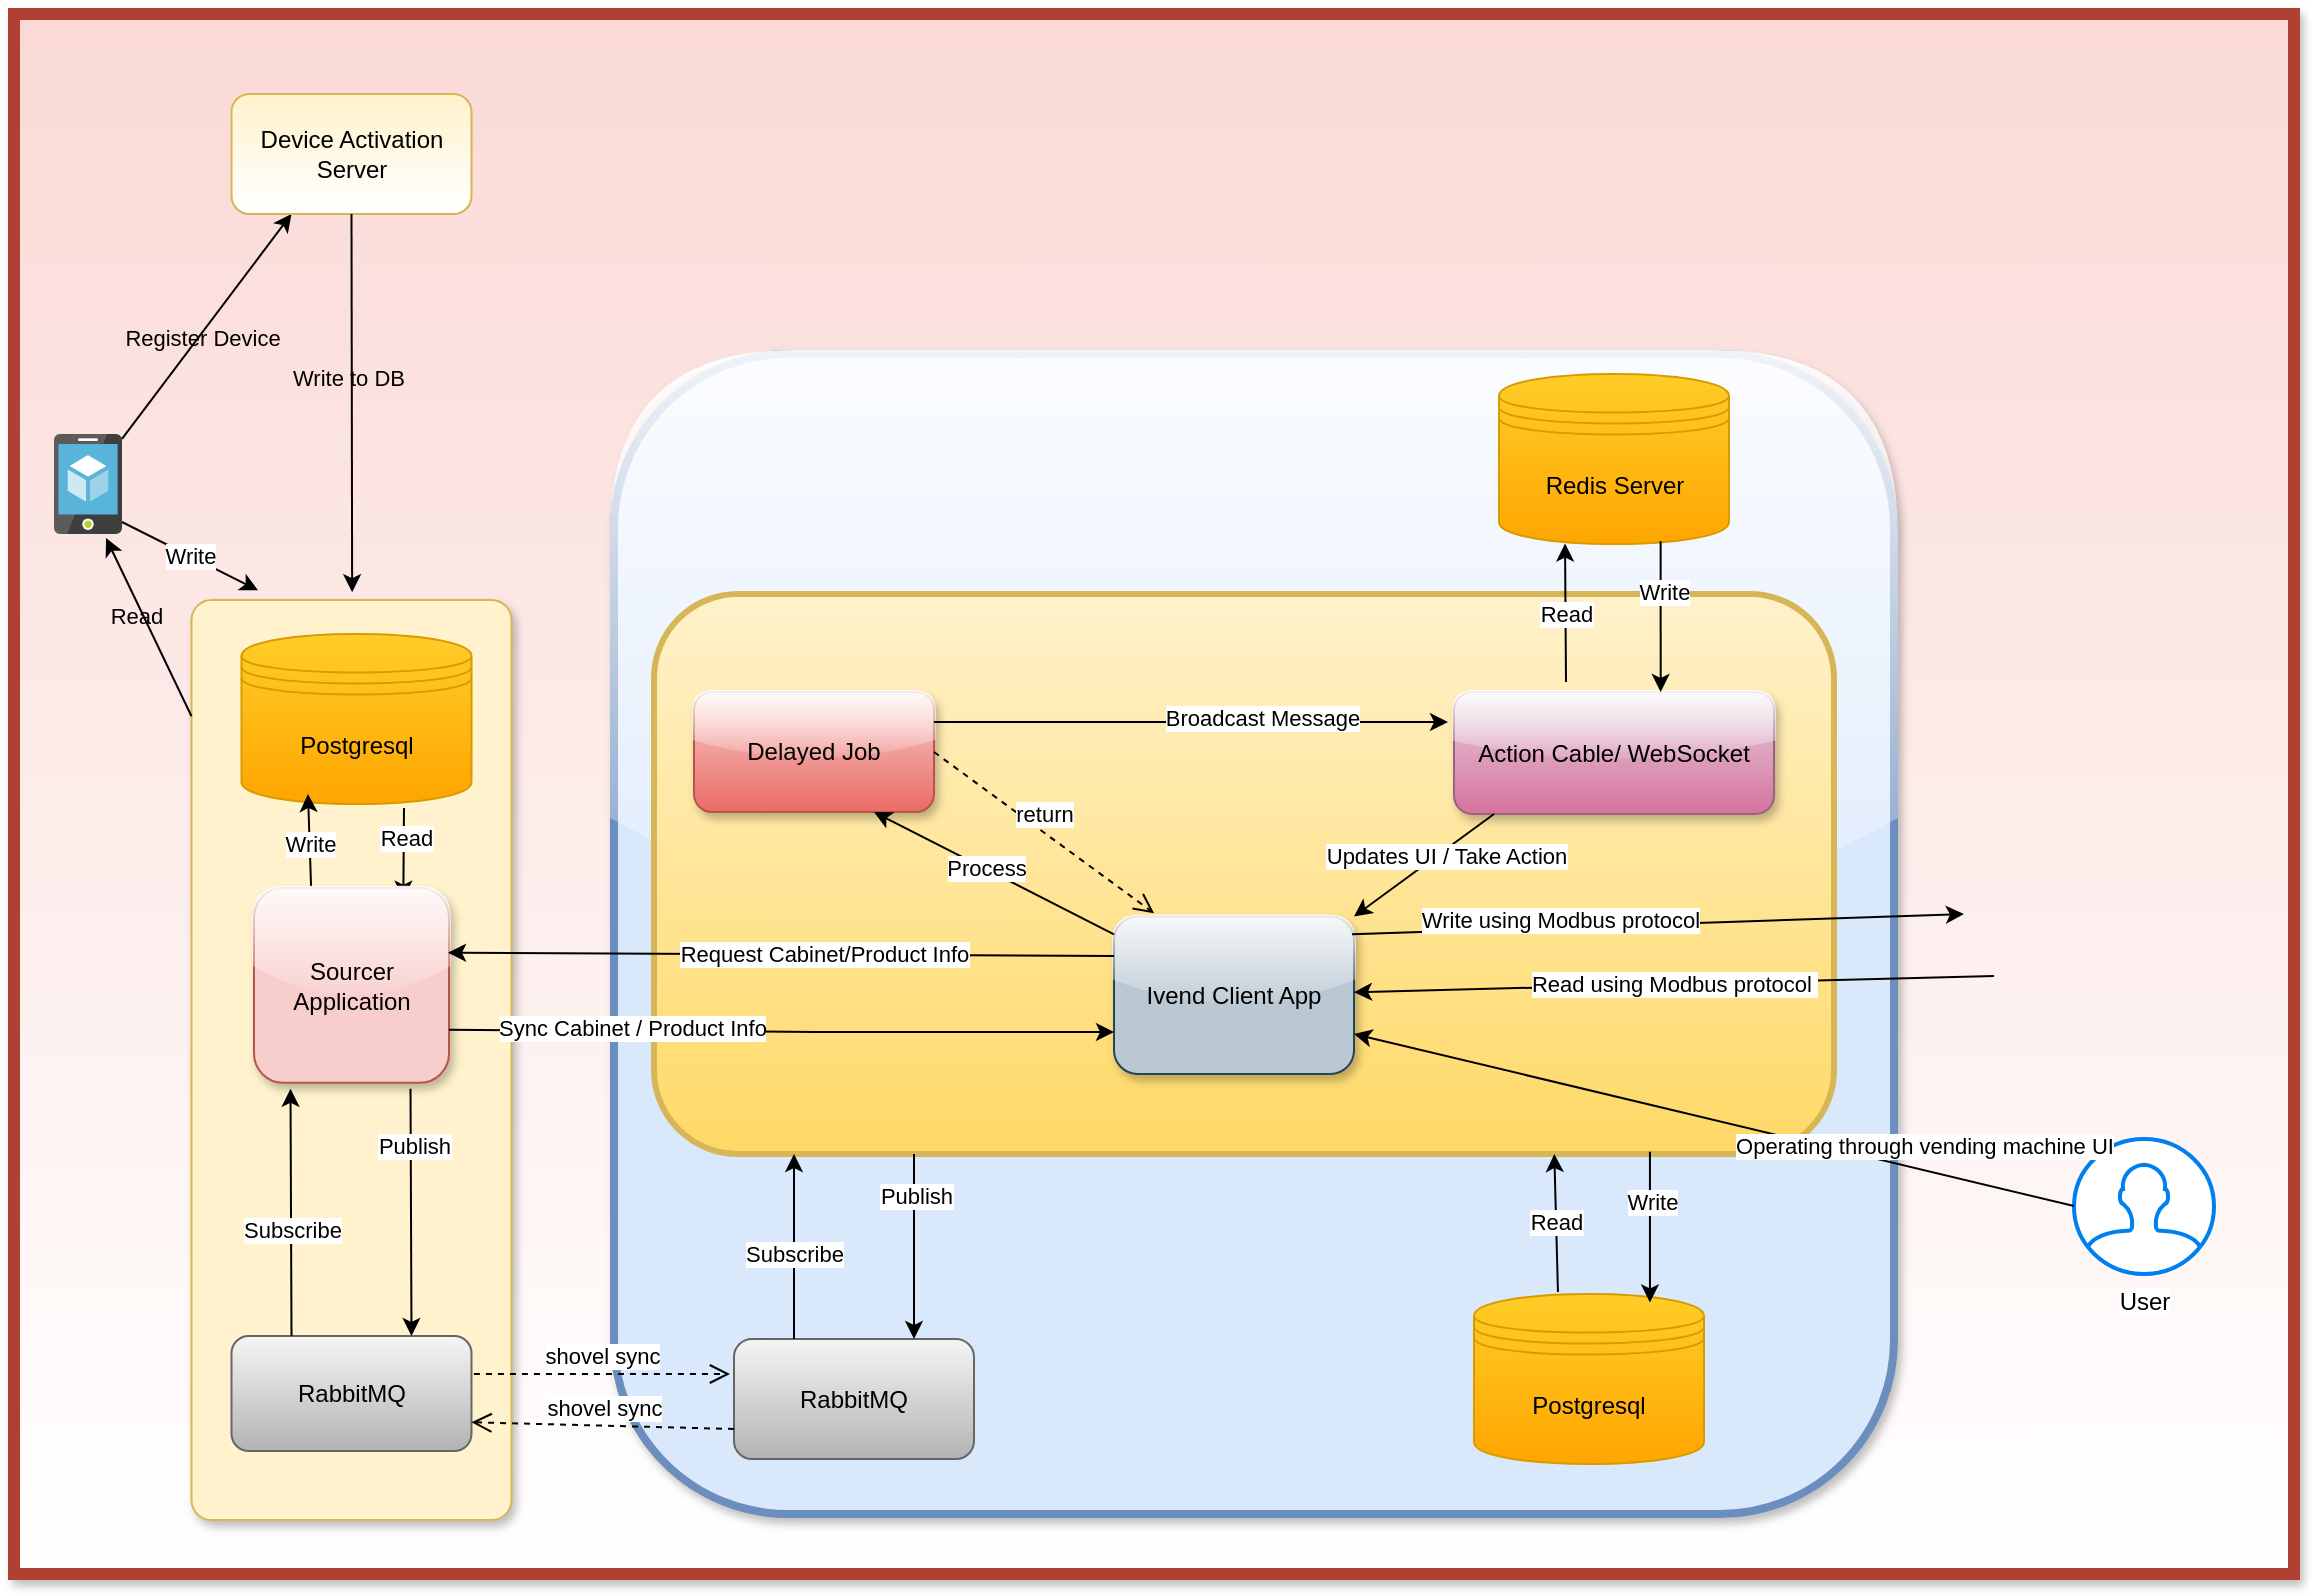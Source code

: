 <mxfile version="13.1.2" type="github">
  <diagram id="xoZPzFlmaSp1hnfD2v14" name="Page-1">
    <mxGraphModel dx="2032" dy="1769" grid="1" gridSize="10" guides="1" tooltips="1" connect="1" arrows="1" fold="1" page="1" pageScale="1" pageWidth="850" pageHeight="1100" math="0" shadow="0">
      <root>
        <mxCell id="0" />
        <mxCell id="1" parent="0" />
        <mxCell id="39ve_CgXmUywYCEbx6uL-2" value="" style="verticalLabelPosition=bottom;verticalAlign=top;html=1;shape=mxgraph.basic.rect;fillColor2=none;strokeWidth=6;size=20;indent=5;fillColor=#fad9d5;strokeColor=#ae4132;shadow=1;gradientColor=#ffffff;" parent="1" vertex="1">
          <mxGeometry x="-30" y="-160" width="1140" height="780" as="geometry" />
        </mxCell>
        <mxCell id="xF51GjXkcUq14_9qOw0B-2" value="" style="shape=mxgraph.mockup.containers.marginRect;rectMarginTop=10;strokeColor=#d6b656;strokeWidth=1;dashed=0;rounded=1;arcSize=5;recursiveResize=0;shadow=1;fillColor=#fff2cc;" parent="1" vertex="1">
          <mxGeometry x="58.75" y="123" width="160" height="470" as="geometry" />
        </mxCell>
        <mxCell id="xF51GjXkcUq14_9qOw0B-4" value="RabbitMQ" style="rounded=1;whiteSpace=wrap;html=1;gradientColor=#b3b3b3;fillColor=#f5f5f5;strokeColor=#666666;" parent="xF51GjXkcUq14_9qOw0B-2" vertex="1">
          <mxGeometry x="20" y="378" width="120" height="57.5" as="geometry" />
        </mxCell>
        <mxCell id="xF51GjXkcUq14_9qOw0B-8" value="" style="endArrow=classic;html=1;entryX=0.75;entryY=0;entryDx=0;entryDy=0;" parent="xF51GjXkcUq14_9qOw0B-2" target="xF51GjXkcUq14_9qOw0B-4" edge="1">
          <mxGeometry width="50" height="50" relative="1" as="geometry">
            <mxPoint x="109.5" y="254.38" as="sourcePoint" />
            <mxPoint x="109.5" y="346.88" as="targetPoint" />
            <Array as="points" />
          </mxGeometry>
        </mxCell>
        <mxCell id="xF51GjXkcUq14_9qOw0B-9" value="Publish" style="edgeLabel;html=1;align=center;verticalAlign=middle;resizable=0;points=[];" parent="xF51GjXkcUq14_9qOw0B-8" vertex="1" connectable="0">
          <mxGeometry x="-0.542" y="1" relative="1" as="geometry">
            <mxPoint as="offset" />
          </mxGeometry>
        </mxCell>
        <mxCell id="xF51GjXkcUq14_9qOw0B-10" value="" style="endArrow=classic;html=1;entryX=0.75;entryY=1;entryDx=0;entryDy=0;exitX=0.25;exitY=0;exitDx=0;exitDy=0;" parent="xF51GjXkcUq14_9qOw0B-2" source="xF51GjXkcUq14_9qOw0B-4" edge="1">
          <mxGeometry width="50" height="50" relative="1" as="geometry">
            <mxPoint x="49.5" y="346.88" as="sourcePoint" />
            <mxPoint x="49.5" y="254.38" as="targetPoint" />
          </mxGeometry>
        </mxCell>
        <mxCell id="xF51GjXkcUq14_9qOw0B-11" value="Subscribe" style="edgeLabel;html=1;align=center;verticalAlign=middle;resizable=0;points=[];" parent="xF51GjXkcUq14_9qOw0B-10" vertex="1" connectable="0">
          <mxGeometry x="-0.331" relative="1" as="geometry">
            <mxPoint y="-12" as="offset" />
          </mxGeometry>
        </mxCell>
        <mxCell id="PLzoxAE0oAlwpOkitxPc-1" value="Postgresql" style="shape=datastore;whiteSpace=wrap;html=1;gradientColor=#ffa500;fillColor=#ffcd28;strokeColor=#d79b00;" vertex="1" parent="xF51GjXkcUq14_9qOw0B-2">
          <mxGeometry x="25" y="27" width="115" height="85" as="geometry" />
        </mxCell>
        <mxCell id="PLzoxAE0oAlwpOkitxPc-2" value="" style="endArrow=classic;html=1;entryX=0.765;entryY=0.05;entryDx=0;entryDy=0;entryPerimeter=0;" edge="1" parent="xF51GjXkcUq14_9qOw0B-2">
          <mxGeometry width="50" height="50" relative="1" as="geometry">
            <mxPoint x="106.25" y="114" as="sourcePoint" />
            <mxPoint x="105.915" y="159.37" as="targetPoint" />
            <Array as="points" />
          </mxGeometry>
        </mxCell>
        <mxCell id="PLzoxAE0oAlwpOkitxPc-3" value="Read" style="edgeLabel;html=1;align=center;verticalAlign=middle;resizable=0;points=[];" vertex="1" connectable="0" parent="PLzoxAE0oAlwpOkitxPc-2">
          <mxGeometry x="-0.34" y="1" relative="1" as="geometry">
            <mxPoint as="offset" />
          </mxGeometry>
        </mxCell>
        <mxCell id="PLzoxAE0oAlwpOkitxPc-4" value="Write" style="endArrow=classic;html=1;exitX=0.365;exitY=-0.012;exitDx=0;exitDy=0;exitPerimeter=0;" edge="1" parent="xF51GjXkcUq14_9qOw0B-2">
          <mxGeometry width="50" height="50" relative="1" as="geometry">
            <mxPoint x="59.915" y="157.1" as="sourcePoint" />
            <mxPoint x="58.25" y="107" as="targetPoint" />
          </mxGeometry>
        </mxCell>
        <mxCell id="39ve_CgXmUywYCEbx6uL-6" value="&lt;meta charset=&quot;utf-8&quot; style=&quot;&quot;&gt;&lt;span style=&quot;font-family: Helvetica; font-size: 12px; font-style: normal; font-variant-ligatures: normal; font-variant-caps: normal; font-weight: 400; letter-spacing: normal; orphans: 2; text-align: center; text-indent: 0px; text-transform: none; widows: 2; word-spacing: 0px; -webkit-text-stroke-width: 0px; background-color: rgb(248, 249, 250); text-decoration-style: initial; text-decoration-color: initial; float: none; display: inline !important;&quot;&gt;Postgresql&lt;/span&gt;" style="rounded=1;whiteSpace=wrap;html=1;labelBackgroundColor=#9933FF;fillColor=#dae8fc;strokeColor=#6c8ebf;shadow=1;glass=1;strokeWidth=4;" parent="1" vertex="1">
          <mxGeometry x="270" y="10" width="640" height="580" as="geometry" />
        </mxCell>
        <mxCell id="rZ3tqkPkwBDZJlSS5pZd-38" value="" style="rounded=1;whiteSpace=wrap;html=1;labelBackgroundColor=#D4E1F5;fillColor=#fff2cc;strokeColor=#d6b656;gradientColor=#ffd966;strokeWidth=3;" parent="1" vertex="1">
          <mxGeometry x="290" y="130" width="590" height="280" as="geometry" />
        </mxCell>
        <mxCell id="39ve_CgXmUywYCEbx6uL-1" value="Postgresql" style="shape=datastore;whiteSpace=wrap;html=1;gradientColor=#ffa500;fillColor=#ffcd28;strokeColor=#d79b00;" parent="1" vertex="1">
          <mxGeometry x="700" y="480" width="115" height="85" as="geometry" />
        </mxCell>
        <object label="Sourcer&lt;br&gt;Application" id="39ve_CgXmUywYCEbx6uL-4">
          <mxCell style="whiteSpace=wrap;aspect=fixed;labelBackgroundColor=none;labelBorderColor=none;html=1;fillColor=#f8cecc;strokeColor=#b85450;shadow=1;rounded=1;glass=1;gradientColor=none;" parent="1" vertex="1">
            <mxGeometry x="90" y="276.88" width="97.5" height="97.5" as="geometry" />
          </mxCell>
        </object>
        <mxCell id="39ve_CgXmUywYCEbx6uL-8" value="" style="shape=image;html=1;verticalAlign=top;verticalLabelPosition=bottom;labelBackgroundColor=#ffffff;imageAspect=0;aspect=fixed;image=https://cdn2.iconfinder.com/data/icons/free-version/128/vendingmachine-128.png" parent="1" vertex="1">
          <mxGeometry x="950" y="212.5" width="140" height="140" as="geometry" />
        </mxCell>
        <mxCell id="39ve_CgXmUywYCEbx6uL-15" value="RabbitMQ" style="rounded=1;whiteSpace=wrap;html=1;gradientColor=#b3b3b3;fillColor=#f5f5f5;strokeColor=#666666;" parent="1" vertex="1">
          <mxGeometry x="330" y="502.5" width="120" height="60" as="geometry" />
        </mxCell>
        <mxCell id="39ve_CgXmUywYCEbx6uL-16" value="Ivend Client App" style="rounded=1;whiteSpace=wrap;html=1;fillColor=#bac8d3;strokeColor=#23445d;shadow=1;glass=1;" parent="1" vertex="1">
          <mxGeometry x="520" y="291.25" width="120" height="78.75" as="geometry" />
        </mxCell>
        <mxCell id="39ve_CgXmUywYCEbx6uL-24" value="" style="endArrow=classic;html=1;exitX=0.992;exitY=0.113;exitDx=0;exitDy=0;exitPerimeter=0;entryX=-0.036;entryY=0.554;entryDx=0;entryDy=0;entryPerimeter=0;" parent="1" source="39ve_CgXmUywYCEbx6uL-16" target="39ve_CgXmUywYCEbx6uL-8" edge="1">
          <mxGeometry width="50" height="50" relative="1" as="geometry">
            <mxPoint x="640" y="307.96" as="sourcePoint" />
            <mxPoint x="950" y="283" as="targetPoint" />
          </mxGeometry>
        </mxCell>
        <mxCell id="39ve_CgXmUywYCEbx6uL-28" value="Write using Modbus protocol" style="edgeLabel;html=1;align=center;verticalAlign=middle;resizable=0;points=[];" parent="39ve_CgXmUywYCEbx6uL-24" vertex="1" connectable="0">
          <mxGeometry x="-0.32" y="4" relative="1" as="geometry">
            <mxPoint as="offset" />
          </mxGeometry>
        </mxCell>
        <mxCell id="39ve_CgXmUywYCEbx6uL-27" value="Read using Modbus protocol&amp;nbsp;" style="endArrow=classic;html=1;" parent="1" target="39ve_CgXmUywYCEbx6uL-16" edge="1">
          <mxGeometry width="50" height="50" relative="1" as="geometry">
            <mxPoint x="960" y="321" as="sourcePoint" />
            <mxPoint x="844" y="318" as="targetPoint" />
            <Array as="points" />
          </mxGeometry>
        </mxCell>
        <mxCell id="39ve_CgXmUywYCEbx6uL-30" value="" style="endArrow=classic;html=1;" parent="1" edge="1">
          <mxGeometry width="50" height="50" relative="1" as="geometry">
            <mxPoint x="187.5" y="347.907" as="sourcePoint" />
            <mxPoint x="520" y="349" as="targetPoint" />
            <Array as="points">
              <mxPoint x="380" y="349" />
            </Array>
          </mxGeometry>
        </mxCell>
        <mxCell id="39ve_CgXmUywYCEbx6uL-31" value="Sync Cabinet / Product Info" style="edgeLabel;html=1;align=center;verticalAlign=middle;resizable=0;points=[];rotation=0;" parent="39ve_CgXmUywYCEbx6uL-30" vertex="1" connectable="0">
          <mxGeometry x="-0.45" y="2" relative="1" as="geometry">
            <mxPoint as="offset" />
          </mxGeometry>
        </mxCell>
        <mxCell id="39ve_CgXmUywYCEbx6uL-35" value="" style="endArrow=classic;html=1;exitX=0;exitY=0.25;exitDx=0;exitDy=0;entryX=0.995;entryY=0.333;entryDx=0;entryDy=0;entryPerimeter=0;" parent="1" source="39ve_CgXmUywYCEbx6uL-16" target="39ve_CgXmUywYCEbx6uL-4" edge="1">
          <mxGeometry width="50" height="50" relative="1" as="geometry">
            <mxPoint x="380" y="297" as="sourcePoint" />
            <mxPoint x="620" y="320" as="targetPoint" />
          </mxGeometry>
        </mxCell>
        <mxCell id="39ve_CgXmUywYCEbx6uL-36" value="Request Cabinet/Product Info" style="edgeLabel;html=1;align=center;verticalAlign=middle;resizable=0;points=[];" parent="39ve_CgXmUywYCEbx6uL-35" vertex="1" connectable="0">
          <mxGeometry x="-0.381" y="-1" relative="1" as="geometry">
            <mxPoint x="-42" as="offset" />
          </mxGeometry>
        </mxCell>
        <mxCell id="39ve_CgXmUywYCEbx6uL-37" value="" style="endArrow=classic;html=1;entryX=0.765;entryY=0.05;entryDx=0;entryDy=0;entryPerimeter=0;exitX=0.844;exitY=0.996;exitDx=0;exitDy=0;exitPerimeter=0;" parent="1" source="rZ3tqkPkwBDZJlSS5pZd-38" target="39ve_CgXmUywYCEbx6uL-1" edge="1">
          <mxGeometry width="50" height="50" relative="1" as="geometry">
            <mxPoint x="418" y="410" as="sourcePoint" />
            <mxPoint x="610" y="238" as="targetPoint" />
            <Array as="points" />
          </mxGeometry>
        </mxCell>
        <mxCell id="rZ3tqkPkwBDZJlSS5pZd-4" value="Write" style="edgeLabel;html=1;align=center;verticalAlign=middle;resizable=0;points=[];" parent="39ve_CgXmUywYCEbx6uL-37" vertex="1" connectable="0">
          <mxGeometry x="-0.34" y="1" relative="1" as="geometry">
            <mxPoint as="offset" />
          </mxGeometry>
        </mxCell>
        <mxCell id="39ve_CgXmUywYCEbx6uL-38" value="" style="endArrow=classic;html=1;entryX=0.75;entryY=0;entryDx=0;entryDy=0;" parent="1" target="39ve_CgXmUywYCEbx6uL-15" edge="1">
          <mxGeometry width="50" height="50" relative="1" as="geometry">
            <mxPoint x="420" y="410" as="sourcePoint" />
            <mxPoint x="550" y="320" as="targetPoint" />
            <Array as="points" />
          </mxGeometry>
        </mxCell>
        <mxCell id="rZ3tqkPkwBDZJlSS5pZd-10" value="Publish" style="edgeLabel;html=1;align=center;verticalAlign=middle;resizable=0;points=[];" parent="39ve_CgXmUywYCEbx6uL-38" vertex="1" connectable="0">
          <mxGeometry x="-0.542" y="1" relative="1" as="geometry">
            <mxPoint as="offset" />
          </mxGeometry>
        </mxCell>
        <mxCell id="rZ3tqkPkwBDZJlSS5pZd-5" value="User" style="html=1;verticalLabelPosition=bottom;align=center;labelBackgroundColor=#ffffff;verticalAlign=top;strokeWidth=2;strokeColor=#0080F0;shadow=0;dashed=0;shape=mxgraph.ios7.icons.user;gradientColor=#ffffff;" parent="1" vertex="1">
          <mxGeometry x="1000" y="402.5" width="70" height="67.5" as="geometry" />
        </mxCell>
        <mxCell id="rZ3tqkPkwBDZJlSS5pZd-6" value="" style="endArrow=classic;html=1;exitX=0;exitY=0.496;exitDx=0;exitDy=0;exitPerimeter=0;" parent="1" source="rZ3tqkPkwBDZJlSS5pZd-5" edge="1">
          <mxGeometry width="50" height="50" relative="1" as="geometry">
            <mxPoint x="1143" y="441.25" as="sourcePoint" />
            <mxPoint x="640" y="350" as="targetPoint" />
          </mxGeometry>
        </mxCell>
        <mxCell id="rZ3tqkPkwBDZJlSS5pZd-11" value="Operating through vending machine UI" style="edgeLabel;html=1;align=center;verticalAlign=middle;resizable=0;points=[];" parent="rZ3tqkPkwBDZJlSS5pZd-6" vertex="1" connectable="0">
          <mxGeometry x="-0.434" y="-1" relative="1" as="geometry">
            <mxPoint x="25.97" y="-5.35" as="offset" />
          </mxGeometry>
        </mxCell>
        <mxCell id="rZ3tqkPkwBDZJlSS5pZd-7" value="" style="endArrow=classic;html=1;entryX=0.75;entryY=1;entryDx=0;entryDy=0;exitX=0.25;exitY=0;exitDx=0;exitDy=0;" parent="1" source="39ve_CgXmUywYCEbx6uL-15" edge="1">
          <mxGeometry width="50" height="50" relative="1" as="geometry">
            <mxPoint x="360.5" y="488" as="sourcePoint" />
            <mxPoint x="360" y="410" as="targetPoint" />
          </mxGeometry>
        </mxCell>
        <mxCell id="rZ3tqkPkwBDZJlSS5pZd-9" value="Subscribe" style="edgeLabel;html=1;align=center;verticalAlign=middle;resizable=0;points=[];" parent="rZ3tqkPkwBDZJlSS5pZd-7" vertex="1" connectable="0">
          <mxGeometry x="-0.331" relative="1" as="geometry">
            <mxPoint y="-12" as="offset" />
          </mxGeometry>
        </mxCell>
        <mxCell id="rZ3tqkPkwBDZJlSS5pZd-8" value="Read" style="endArrow=classic;html=1;entryX=0.085;entryY=1.007;entryDx=0;entryDy=0;entryPerimeter=0;exitX=0.365;exitY=-0.012;exitDx=0;exitDy=0;exitPerimeter=0;" parent="1" source="39ve_CgXmUywYCEbx6uL-1" edge="1">
          <mxGeometry width="50" height="50" relative="1" as="geometry">
            <mxPoint x="740" y="472.04" as="sourcePoint" />
            <mxPoint x="740.15" y="410.0" as="targetPoint" />
          </mxGeometry>
        </mxCell>
        <mxCell id="rZ3tqkPkwBDZJlSS5pZd-12" value="Delayed Job" style="rounded=1;whiteSpace=wrap;html=1;labelBackgroundColor=none;gradientColor=#ea6b66;fillColor=#f8cecc;strokeColor=#b85450;shadow=1;glass=1;" parent="1" vertex="1">
          <mxGeometry x="310" y="179" width="120" height="60" as="geometry" />
        </mxCell>
        <mxCell id="rZ3tqkPkwBDZJlSS5pZd-13" value="Action Cable/ WebSocket" style="rounded=1;whiteSpace=wrap;html=1;labelBackgroundColor=none;gradientColor=#d5739d;fillColor=#e6d0de;strokeColor=#996185;shadow=1;glass=1;" parent="1" vertex="1">
          <mxGeometry x="690" y="179" width="160" height="61" as="geometry" />
        </mxCell>
        <mxCell id="rZ3tqkPkwBDZJlSS5pZd-14" value="" style="endArrow=classic;html=1;entryX=0.75;entryY=1;entryDx=0;entryDy=0;exitX=0;exitY=0.113;exitDx=0;exitDy=0;exitPerimeter=0;" parent="1" source="39ve_CgXmUywYCEbx6uL-16" target="rZ3tqkPkwBDZJlSS5pZd-12" edge="1">
          <mxGeometry width="50" height="50" relative="1" as="geometry">
            <mxPoint x="520" y="340" as="sourcePoint" />
            <mxPoint x="570" y="290" as="targetPoint" />
          </mxGeometry>
        </mxCell>
        <mxCell id="rZ3tqkPkwBDZJlSS5pZd-19" value="Process" style="edgeLabel;html=1;align=center;verticalAlign=middle;resizable=0;points=[];" parent="rZ3tqkPkwBDZJlSS5pZd-14" vertex="1" connectable="0">
          <mxGeometry x="0.077" y="-1" relative="1" as="geometry">
            <mxPoint as="offset" />
          </mxGeometry>
        </mxCell>
        <mxCell id="rZ3tqkPkwBDZJlSS5pZd-18" value="return" style="html=1;verticalAlign=bottom;endArrow=open;dashed=1;endSize=8;exitX=1;exitY=0.5;exitDx=0;exitDy=0;entryX=0.167;entryY=-0.021;entryDx=0;entryDy=0;entryPerimeter=0;" parent="1" source="rZ3tqkPkwBDZJlSS5pZd-12" target="39ve_CgXmUywYCEbx6uL-16" edge="1">
          <mxGeometry relative="1" as="geometry">
            <mxPoint x="520" y="250" as="sourcePoint" />
            <mxPoint x="440" y="250" as="targetPoint" />
          </mxGeometry>
        </mxCell>
        <mxCell id="rZ3tqkPkwBDZJlSS5pZd-22" value="" style="endArrow=classic;html=1;entryX=1;entryY=0;entryDx=0;entryDy=0;" parent="1" target="39ve_CgXmUywYCEbx6uL-16" edge="1">
          <mxGeometry width="50" height="50" relative="1" as="geometry">
            <mxPoint x="710" y="240" as="sourcePoint" />
            <mxPoint x="520" y="340" as="targetPoint" />
            <Array as="points" />
          </mxGeometry>
        </mxCell>
        <mxCell id="rZ3tqkPkwBDZJlSS5pZd-23" value="Updates UI / Take Action" style="edgeLabel;html=1;align=center;verticalAlign=middle;resizable=0;points=[];" parent="rZ3tqkPkwBDZJlSS5pZd-22" vertex="1" connectable="0">
          <mxGeometry x="-0.241" y="2" relative="1" as="geometry">
            <mxPoint x="1" as="offset" />
          </mxGeometry>
        </mxCell>
        <mxCell id="rZ3tqkPkwBDZJlSS5pZd-24" style="edgeStyle=orthogonalEdgeStyle;rounded=0;orthogonalLoop=1;jettySize=auto;html=1;exitX=0.5;exitY=1;exitDx=0;exitDy=0;" parent="1" source="rZ3tqkPkwBDZJlSS5pZd-13" target="rZ3tqkPkwBDZJlSS5pZd-13" edge="1">
          <mxGeometry relative="1" as="geometry" />
        </mxCell>
        <mxCell id="rZ3tqkPkwBDZJlSS5pZd-36" value="" style="endArrow=classic;html=1;exitX=1;exitY=0.25;exitDx=0;exitDy=0;" parent="1" source="rZ3tqkPkwBDZJlSS5pZd-12" edge="1">
          <mxGeometry width="50" height="50" relative="1" as="geometry">
            <mxPoint x="430" y="240" as="sourcePoint" />
            <mxPoint x="687" y="194" as="targetPoint" />
          </mxGeometry>
        </mxCell>
        <mxCell id="rZ3tqkPkwBDZJlSS5pZd-37" value="Broadcast Message" style="edgeLabel;html=1;align=center;verticalAlign=middle;resizable=0;points=[];" parent="rZ3tqkPkwBDZJlSS5pZd-36" vertex="1" connectable="0">
          <mxGeometry x="0.276" y="2" relative="1" as="geometry">
            <mxPoint as="offset" />
          </mxGeometry>
        </mxCell>
        <mxCell id="xF51GjXkcUq14_9qOw0B-12" value="shovel sync" style="html=1;verticalAlign=bottom;endArrow=open;dashed=1;endSize=8;exitX=1;exitY=0.5;exitDx=0;exitDy=0;" parent="1" edge="1">
          <mxGeometry relative="1" as="geometry">
            <mxPoint x="199.96" y="520" as="sourcePoint" />
            <mxPoint x="328" y="520" as="targetPoint" />
          </mxGeometry>
        </mxCell>
        <mxCell id="xF51GjXkcUq14_9qOw0B-13" value="shovel sync" style="html=1;verticalAlign=bottom;endArrow=open;dashed=1;endSize=8;entryX=1;entryY=0.75;entryDx=0;entryDy=0;exitX=0;exitY=0.75;exitDx=0;exitDy=0;" parent="1" source="39ve_CgXmUywYCEbx6uL-15" target="xF51GjXkcUq14_9qOw0B-4" edge="1">
          <mxGeometry relative="1" as="geometry">
            <mxPoint x="209.96" y="530" as="sourcePoint" />
            <mxPoint x="338" y="530" as="targetPoint" />
          </mxGeometry>
        </mxCell>
        <mxCell id="xF51GjXkcUq14_9qOw0B-14" value="Redis Server" style="shape=datastore;whiteSpace=wrap;html=1;gradientColor=#ffa500;fillColor=#ffcd28;strokeColor=#d79b00;" parent="1" vertex="1">
          <mxGeometry x="712.5" y="20" width="115" height="85" as="geometry" />
        </mxCell>
        <mxCell id="xF51GjXkcUq14_9qOw0B-15" value="" style="endArrow=classic;html=1;entryX=0.765;entryY=0.05;entryDx=0;entryDy=0;entryPerimeter=0;exitX=0.844;exitY=0.996;exitDx=0;exitDy=0;exitPerimeter=0;" parent="1" edge="1">
          <mxGeometry width="50" height="50" relative="1" as="geometry">
            <mxPoint x="793.32" y="103.63" as="sourcePoint" />
            <mxPoint x="793.335" y="179" as="targetPoint" />
            <Array as="points" />
          </mxGeometry>
        </mxCell>
        <mxCell id="xF51GjXkcUq14_9qOw0B-16" value="Write" style="edgeLabel;html=1;align=center;verticalAlign=middle;resizable=0;points=[];" parent="xF51GjXkcUq14_9qOw0B-15" vertex="1" connectable="0">
          <mxGeometry x="-0.34" y="1" relative="1" as="geometry">
            <mxPoint as="offset" />
          </mxGeometry>
        </mxCell>
        <mxCell id="xF51GjXkcUq14_9qOw0B-17" value="Read" style="endArrow=classic;html=1;entryX=0.085;entryY=1.007;entryDx=0;entryDy=0;entryPerimeter=0;" parent="1" edge="1">
          <mxGeometry width="50" height="50" relative="1" as="geometry">
            <mxPoint x="746" y="174" as="sourcePoint" />
            <mxPoint x="745.51" y="104.75" as="targetPoint" />
          </mxGeometry>
        </mxCell>
        <mxCell id="PLzoxAE0oAlwpOkitxPc-5" value="" style="aspect=fixed;html=1;points=[];align=center;image;fontSize=12;image=img/lib/mscae/App_Service_Mobile_App.svg;" vertex="1" parent="1">
          <mxGeometry x="-10" y="50" width="34" height="50" as="geometry" />
        </mxCell>
        <mxCell id="PLzoxAE0oAlwpOkitxPc-6" value="" style="endArrow=classic;html=1;entryX=0.25;entryY=1;entryDx=0;entryDy=0;" edge="1" parent="1" source="PLzoxAE0oAlwpOkitxPc-5" target="PLzoxAE0oAlwpOkitxPc-17">
          <mxGeometry width="50" height="50" relative="1" as="geometry">
            <mxPoint x="130" y="130" as="sourcePoint" />
            <mxPoint x="130" y="130" as="targetPoint" />
            <Array as="points" />
          </mxGeometry>
        </mxCell>
        <mxCell id="PLzoxAE0oAlwpOkitxPc-21" value="Register Device" style="edgeLabel;html=1;align=center;verticalAlign=middle;resizable=0;points=[];labelBackgroundColor=none;" vertex="1" connectable="0" parent="PLzoxAE0oAlwpOkitxPc-6">
          <mxGeometry x="-0.086" y="-1" relative="1" as="geometry">
            <mxPoint as="offset" />
          </mxGeometry>
        </mxCell>
        <mxCell id="PLzoxAE0oAlwpOkitxPc-17" value="Device Activation Server" style="rounded=1;whiteSpace=wrap;html=1;fillColor=#fff2cc;strokeColor=#d6b656;gradientColor=#ffffff;" vertex="1" parent="1">
          <mxGeometry x="78.75" y="-120" width="120" height="60" as="geometry" />
        </mxCell>
        <mxCell id="PLzoxAE0oAlwpOkitxPc-19" value="" style="endArrow=classic;html=1;entryX=0.502;entryY=0.013;entryDx=0;entryDy=0;entryPerimeter=0;exitX=0.5;exitY=1;exitDx=0;exitDy=0;" edge="1" parent="1" source="PLzoxAE0oAlwpOkitxPc-17" target="xF51GjXkcUq14_9qOw0B-2">
          <mxGeometry width="50" height="50" relative="1" as="geometry">
            <mxPoint x="120" y="80" as="sourcePoint" />
            <mxPoint x="170" y="30" as="targetPoint" />
          </mxGeometry>
        </mxCell>
        <mxCell id="PLzoxAE0oAlwpOkitxPc-20" value="Write to DB" style="edgeLabel;html=1;align=center;verticalAlign=middle;resizable=0;points=[];labelBackgroundColor=none;" vertex="1" connectable="0" parent="PLzoxAE0oAlwpOkitxPc-19">
          <mxGeometry x="-0.132" y="-2" relative="1" as="geometry">
            <mxPoint as="offset" />
          </mxGeometry>
        </mxCell>
        <mxCell id="PLzoxAE0oAlwpOkitxPc-22" value="Write" style="endArrow=classic;html=1;entryX=0.208;entryY=0.011;entryDx=0;entryDy=0;entryPerimeter=0;exitX=1;exitY=0.88;exitDx=0;exitDy=0;exitPerimeter=0;" edge="1" parent="1" source="PLzoxAE0oAlwpOkitxPc-5" target="xF51GjXkcUq14_9qOw0B-2">
          <mxGeometry width="50" height="50" relative="1" as="geometry">
            <mxPoint x="20" y="130" as="sourcePoint" />
            <mxPoint x="70" y="80" as="targetPoint" />
          </mxGeometry>
        </mxCell>
        <mxCell id="PLzoxAE0oAlwpOkitxPc-23" value="" style="endArrow=classic;html=1;entryX=0.765;entryY=1.04;entryDx=0;entryDy=0;entryPerimeter=0;" edge="1" parent="1" source="xF51GjXkcUq14_9qOw0B-2" target="PLzoxAE0oAlwpOkitxPc-5">
          <mxGeometry width="50" height="50" relative="1" as="geometry">
            <mxPoint x="50" y="210" as="sourcePoint" />
            <mxPoint x="100" y="160" as="targetPoint" />
          </mxGeometry>
        </mxCell>
        <mxCell id="PLzoxAE0oAlwpOkitxPc-24" value="Read" style="edgeLabel;html=1;align=center;verticalAlign=middle;resizable=0;points=[];labelBackgroundColor=none;" vertex="1" connectable="0" parent="PLzoxAE0oAlwpOkitxPc-23">
          <mxGeometry x="0.166" y="4" relative="1" as="geometry">
            <mxPoint as="offset" />
          </mxGeometry>
        </mxCell>
      </root>
    </mxGraphModel>
  </diagram>
</mxfile>

